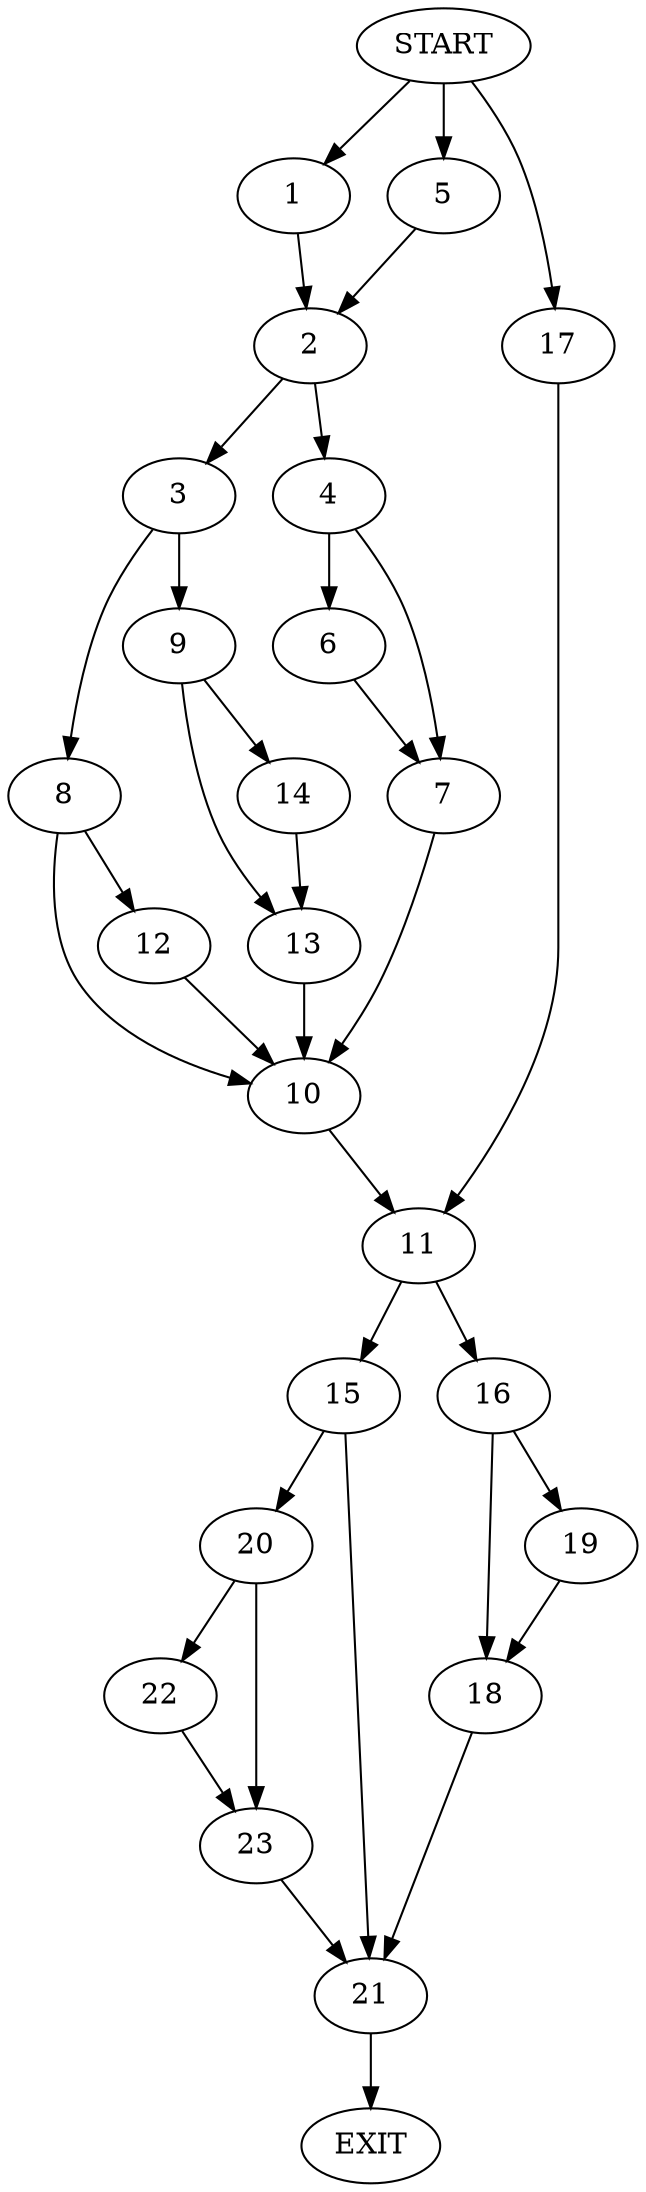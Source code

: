 digraph {
0 [label="START"]
24 [label="EXIT"]
0 -> 1
1 -> 2
2 -> 3
2 -> 4
0 -> 5
5 -> 2
4 -> 6
4 -> 7
3 -> 8
3 -> 9
6 -> 7
7 -> 10
10 -> 11
8 -> 12
8 -> 10
9 -> 13
9 -> 14
13 -> 10
14 -> 13
12 -> 10
11 -> 15
11 -> 16
0 -> 17
17 -> 11
16 -> 18
16 -> 19
15 -> 20
15 -> 21
18 -> 21
19 -> 18
21 -> 24
20 -> 22
20 -> 23
23 -> 21
22 -> 23
}
